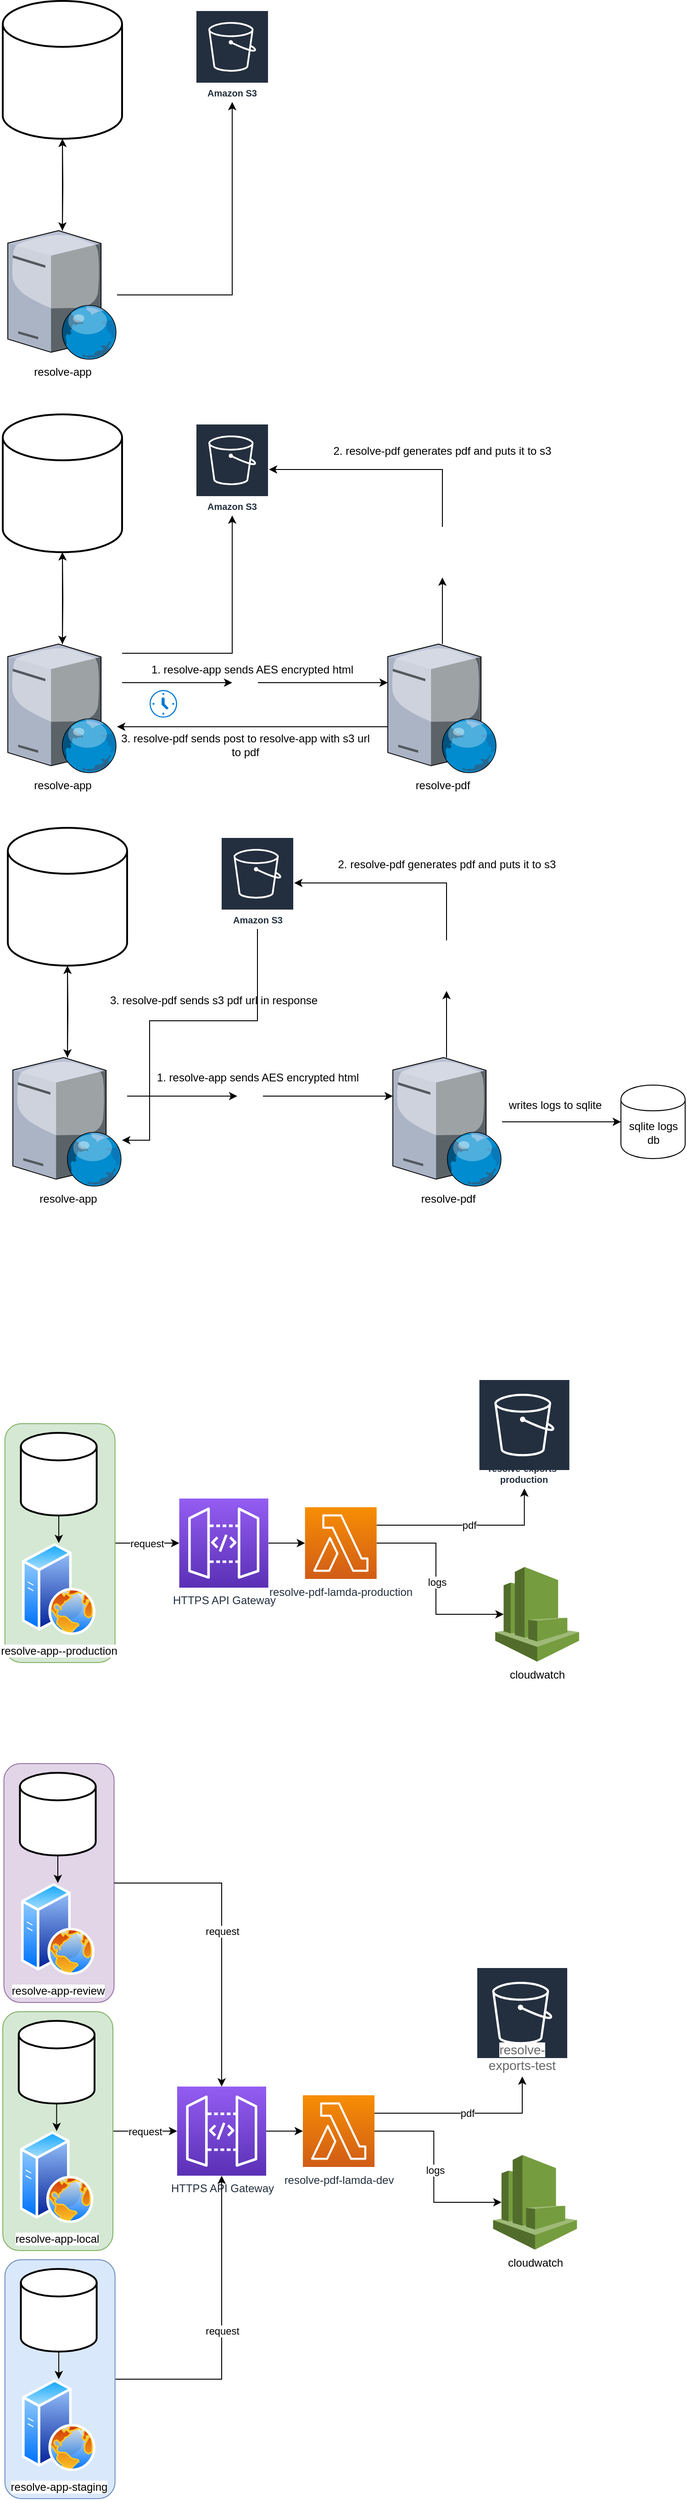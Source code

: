 <mxfile version="15.6.8" type="github">
  <diagram id="5_rdmGaq0llwrfAE2dWt" name="Page-1">
    <mxGraphModel dx="933" dy="548" grid="1" gridSize="10" guides="1" tooltips="1" connect="1" arrows="1" fold="1" page="1" pageScale="1" pageWidth="850" pageHeight="1100" math="0" shadow="0">
      <root>
        <mxCell id="0" />
        <mxCell id="1" parent="0" />
        <mxCell id="GoTZMSBDkHFgKHJFE9Pi-30" value="" style="rounded=1;whiteSpace=wrap;html=1;fillColor=#e1d5e7;strokeColor=#9673a6;" vertex="1" parent="1">
          <mxGeometry x="71.29" y="1948.5" width="120" height="260" as="geometry" />
        </mxCell>
        <mxCell id="IsMm8OiR0PWOaWT-6-WU-7" style="edgeStyle=orthogonalEdgeStyle;rounded=0;orthogonalLoop=1;jettySize=auto;html=1;" parent="1" source="IsMm8OiR0PWOaWT-6-WU-1" target="IsMm8OiR0PWOaWT-6-WU-3" edge="1">
          <mxGeometry relative="1" as="geometry" />
        </mxCell>
        <mxCell id="IsMm8OiR0PWOaWT-6-WU-1" value="" style="strokeWidth=2;html=1;shape=mxgraph.flowchart.database;whiteSpace=wrap;" parent="1" vertex="1">
          <mxGeometry x="70" y="30" width="130" height="150" as="geometry" />
        </mxCell>
        <mxCell id="IsMm8OiR0PWOaWT-6-WU-2" value="" style="shape=image;verticalLabelPosition=bottom;labelBackgroundColor=#ffffff;verticalAlign=top;aspect=fixed;imageAspect=0;image=https://commons.bmstu.wiki/images/b/b5/Postgresql.png;" parent="1" vertex="1">
          <mxGeometry x="95.5" y="90" width="79" height="70" as="geometry" />
        </mxCell>
        <mxCell id="IsMm8OiR0PWOaWT-6-WU-4" style="edgeStyle=orthogonalEdgeStyle;rounded=0;orthogonalLoop=1;jettySize=auto;html=1;entryX=0.5;entryY=1;entryDx=0;entryDy=0;entryPerimeter=0;" parent="1" target="IsMm8OiR0PWOaWT-6-WU-1" edge="1">
          <mxGeometry relative="1" as="geometry">
            <mxPoint x="135" y="280" as="sourcePoint" />
          </mxGeometry>
        </mxCell>
        <mxCell id="IsMm8OiR0PWOaWT-6-WU-9" style="edgeStyle=orthogonalEdgeStyle;rounded=0;orthogonalLoop=1;jettySize=auto;html=1;" parent="1" source="IsMm8OiR0PWOaWT-6-WU-3" target="IsMm8OiR0PWOaWT-6-WU-8" edge="1">
          <mxGeometry relative="1" as="geometry" />
        </mxCell>
        <mxCell id="IsMm8OiR0PWOaWT-6-WU-3" value="resolve-app&lt;br&gt;" style="verticalLabelPosition=bottom;aspect=fixed;html=1;verticalAlign=top;strokeColor=none;align=center;outlineConnect=0;shape=mxgraph.citrix.web_server;" parent="1" vertex="1">
          <mxGeometry x="75.5" y="280" width="119" height="140" as="geometry" />
        </mxCell>
        <mxCell id="IsMm8OiR0PWOaWT-6-WU-8" value="Amazon S3" style="outlineConnect=0;fontColor=#232F3E;gradientColor=none;strokeColor=#ffffff;fillColor=#232F3E;dashed=0;verticalLabelPosition=middle;verticalAlign=bottom;align=center;html=1;whiteSpace=wrap;fontSize=10;fontStyle=1;spacing=3;shape=mxgraph.aws4.productIcon;prIcon=mxgraph.aws4.s3;" parent="1" vertex="1">
          <mxGeometry x="280" y="40" width="80" height="100" as="geometry" />
        </mxCell>
        <mxCell id="IsMm8OiR0PWOaWT-6-WU-10" style="edgeStyle=orthogonalEdgeStyle;rounded=0;orthogonalLoop=1;jettySize=auto;html=1;" parent="1" source="IsMm8OiR0PWOaWT-6-WU-11" target="IsMm8OiR0PWOaWT-6-WU-15" edge="1">
          <mxGeometry relative="1" as="geometry" />
        </mxCell>
        <mxCell id="IsMm8OiR0PWOaWT-6-WU-11" value="" style="strokeWidth=2;html=1;shape=mxgraph.flowchart.database;whiteSpace=wrap;" parent="1" vertex="1">
          <mxGeometry x="70" y="480" width="130" height="150" as="geometry" />
        </mxCell>
        <mxCell id="IsMm8OiR0PWOaWT-6-WU-12" value="" style="shape=image;verticalLabelPosition=bottom;labelBackgroundColor=#ffffff;verticalAlign=top;aspect=fixed;imageAspect=0;image=https://commons.bmstu.wiki/images/b/b5/Postgresql.png;" parent="1" vertex="1">
          <mxGeometry x="95.5" y="540" width="79" height="70" as="geometry" />
        </mxCell>
        <mxCell id="IsMm8OiR0PWOaWT-6-WU-13" style="edgeStyle=orthogonalEdgeStyle;rounded=0;orthogonalLoop=1;jettySize=auto;html=1;entryX=0.5;entryY=1;entryDx=0;entryDy=0;entryPerimeter=0;" parent="1" target="IsMm8OiR0PWOaWT-6-WU-11" edge="1">
          <mxGeometry relative="1" as="geometry">
            <mxPoint x="135" y="730" as="sourcePoint" />
          </mxGeometry>
        </mxCell>
        <mxCell id="IsMm8OiR0PWOaWT-6-WU-18" style="edgeStyle=orthogonalEdgeStyle;rounded=0;orthogonalLoop=1;jettySize=auto;html=1;" parent="1" source="IsMm8OiR0PWOaWT-6-WU-19" target="IsMm8OiR0PWOaWT-6-WU-17" edge="1">
          <mxGeometry relative="1" as="geometry">
            <Array as="points">
              <mxPoint x="334" y="770" />
            </Array>
          </mxGeometry>
        </mxCell>
        <mxCell id="IsMm8OiR0PWOaWT-6-WU-22" style="edgeStyle=orthogonalEdgeStyle;rounded=0;orthogonalLoop=1;jettySize=auto;html=1;" parent="1" target="IsMm8OiR0PWOaWT-6-WU-16" edge="1">
          <mxGeometry relative="1" as="geometry">
            <mxPoint x="200" y="740" as="sourcePoint" />
            <Array as="points">
              <mxPoint x="320" y="740" />
            </Array>
          </mxGeometry>
        </mxCell>
        <mxCell id="IsMm8OiR0PWOaWT-6-WU-15" value="resolve-app&lt;br&gt;" style="verticalLabelPosition=bottom;aspect=fixed;html=1;verticalAlign=top;strokeColor=none;align=center;outlineConnect=0;shape=mxgraph.citrix.web_server;" parent="1" vertex="1">
          <mxGeometry x="75.5" y="730" width="119" height="140" as="geometry" />
        </mxCell>
        <mxCell id="IsMm8OiR0PWOaWT-6-WU-16" value="Amazon S3" style="outlineConnect=0;fontColor=#232F3E;gradientColor=none;strokeColor=#ffffff;fillColor=#232F3E;dashed=0;verticalLabelPosition=middle;verticalAlign=bottom;align=center;html=1;whiteSpace=wrap;fontSize=10;fontStyle=1;spacing=3;shape=mxgraph.aws4.productIcon;prIcon=mxgraph.aws4.s3;" parent="1" vertex="1">
          <mxGeometry x="280" y="490" width="80" height="100" as="geometry" />
        </mxCell>
        <mxCell id="IsMm8OiR0PWOaWT-6-WU-24" style="edgeStyle=orthogonalEdgeStyle;rounded=0;orthogonalLoop=1;jettySize=auto;html=1;" parent="1" source="IsMm8OiR0PWOaWT-6-WU-27" target="IsMm8OiR0PWOaWT-6-WU-16" edge="1">
          <mxGeometry relative="1" as="geometry">
            <Array as="points">
              <mxPoint x="549" y="540" />
            </Array>
          </mxGeometry>
        </mxCell>
        <mxCell id="IsMm8OiR0PWOaWT-6-WU-26" style="edgeStyle=orthogonalEdgeStyle;rounded=0;orthogonalLoop=1;jettySize=auto;html=1;" parent="1" source="IsMm8OiR0PWOaWT-6-WU-17" target="IsMm8OiR0PWOaWT-6-WU-15" edge="1">
          <mxGeometry relative="1" as="geometry">
            <Array as="points">
              <mxPoint x="380" y="820" />
              <mxPoint x="380" y="820" />
            </Array>
          </mxGeometry>
        </mxCell>
        <mxCell id="IsMm8OiR0PWOaWT-6-WU-17" value="resolve-pdf&lt;br&gt;" style="verticalLabelPosition=bottom;aspect=fixed;html=1;verticalAlign=top;strokeColor=none;align=center;outlineConnect=0;shape=mxgraph.citrix.web_server;" parent="1" vertex="1">
          <mxGeometry x="489.5" y="730" width="119" height="140" as="geometry" />
        </mxCell>
        <mxCell id="IsMm8OiR0PWOaWT-6-WU-19" value="" style="shape=image;html=1;verticalAlign=top;verticalLabelPosition=bottom;labelBackgroundColor=#ffffff;imageAspect=0;aspect=fixed;image=https://cdn2.iconfinder.com/data/icons/publicons/64/html-128.png" parent="1" vertex="1">
          <mxGeometry x="320" y="758" width="28" height="28" as="geometry" />
        </mxCell>
        <mxCell id="IsMm8OiR0PWOaWT-6-WU-20" style="edgeStyle=orthogonalEdgeStyle;rounded=0;orthogonalLoop=1;jettySize=auto;html=1;" parent="1" target="IsMm8OiR0PWOaWT-6-WU-19" edge="1">
          <mxGeometry relative="1" as="geometry">
            <mxPoint x="200" y="772" as="sourcePoint" />
            <mxPoint x="489.5" y="800" as="targetPoint" />
            <Array as="points">
              <mxPoint x="270" y="772" />
              <mxPoint x="270" y="772" />
            </Array>
          </mxGeometry>
        </mxCell>
        <mxCell id="IsMm8OiR0PWOaWT-6-WU-23" value="1. resolve-app sends AES encrypted html" style="text;html=1;strokeColor=none;fillColor=none;align=center;verticalAlign=middle;whiteSpace=wrap;rounded=0;" parent="1" vertex="1">
          <mxGeometry x="202" y="748" width="280" height="20" as="geometry" />
        </mxCell>
        <mxCell id="IsMm8OiR0PWOaWT-6-WU-25" value="2. resolve-pdf generates pdf and puts it to s3" style="text;html=1;strokeColor=none;fillColor=none;align=center;verticalAlign=middle;whiteSpace=wrap;rounded=0;" parent="1" vertex="1">
          <mxGeometry x="369" y="510" width="360" height="20" as="geometry" />
        </mxCell>
        <mxCell id="IsMm8OiR0PWOaWT-6-WU-27" value="" style="shape=image;html=1;verticalAlign=top;verticalLabelPosition=bottom;labelBackgroundColor=#ffffff;imageAspect=0;aspect=fixed;image=https://cdn1.iconfinder.com/data/icons/material-core/18/drive-pdf-128.png" parent="1" vertex="1">
          <mxGeometry x="521.5" y="602.5" width="55" height="55" as="geometry" />
        </mxCell>
        <mxCell id="IsMm8OiR0PWOaWT-6-WU-28" style="edgeStyle=orthogonalEdgeStyle;rounded=0;orthogonalLoop=1;jettySize=auto;html=1;" parent="1" source="IsMm8OiR0PWOaWT-6-WU-17" target="IsMm8OiR0PWOaWT-6-WU-27" edge="1">
          <mxGeometry relative="1" as="geometry">
            <mxPoint x="549" y="730" as="sourcePoint" />
            <mxPoint x="360" y="540" as="targetPoint" />
            <Array as="points">
              <mxPoint x="549" y="620" />
              <mxPoint x="549" y="620" />
            </Array>
          </mxGeometry>
        </mxCell>
        <mxCell id="IsMm8OiR0PWOaWT-6-WU-30" value="3. resolve-pdf sends post to resolve-app with s3 url to pdf&lt;br&gt;" style="text;html=1;strokeColor=none;fillColor=none;align=center;verticalAlign=middle;whiteSpace=wrap;rounded=0;" parent="1" vertex="1">
          <mxGeometry x="194" y="830" width="281" height="20" as="geometry" />
        </mxCell>
        <mxCell id="IsMm8OiR0PWOaWT-6-WU-32" style="edgeStyle=orthogonalEdgeStyle;rounded=0;orthogonalLoop=1;jettySize=auto;html=1;" parent="1" source="IsMm8OiR0PWOaWT-6-WU-33" target="IsMm8OiR0PWOaWT-6-WU-38" edge="1">
          <mxGeometry relative="1" as="geometry" />
        </mxCell>
        <mxCell id="IsMm8OiR0PWOaWT-6-WU-33" value="" style="strokeWidth=2;html=1;shape=mxgraph.flowchart.database;whiteSpace=wrap;" parent="1" vertex="1">
          <mxGeometry x="75.5" y="930" width="130" height="150" as="geometry" />
        </mxCell>
        <mxCell id="IsMm8OiR0PWOaWT-6-WU-34" value="" style="shape=image;verticalLabelPosition=bottom;labelBackgroundColor=#ffffff;verticalAlign=top;aspect=fixed;imageAspect=0;image=https://commons.bmstu.wiki/images/b/b5/Postgresql.png;" parent="1" vertex="1">
          <mxGeometry x="101" y="990" width="79" height="70" as="geometry" />
        </mxCell>
        <mxCell id="IsMm8OiR0PWOaWT-6-WU-35" style="edgeStyle=orthogonalEdgeStyle;rounded=0;orthogonalLoop=1;jettySize=auto;html=1;entryX=0.5;entryY=1;entryDx=0;entryDy=0;entryPerimeter=0;" parent="1" target="IsMm8OiR0PWOaWT-6-WU-33" edge="1">
          <mxGeometry relative="1" as="geometry">
            <mxPoint x="140.5" y="1180" as="sourcePoint" />
          </mxGeometry>
        </mxCell>
        <mxCell id="IsMm8OiR0PWOaWT-6-WU-36" style="edgeStyle=orthogonalEdgeStyle;rounded=0;orthogonalLoop=1;jettySize=auto;html=1;jumpStyle=gap;" parent="1" source="IsMm8OiR0PWOaWT-6-WU-43" target="IsMm8OiR0PWOaWT-6-WU-42" edge="1">
          <mxGeometry relative="1" as="geometry">
            <Array as="points">
              <mxPoint x="339.5" y="1220" />
            </Array>
          </mxGeometry>
        </mxCell>
        <mxCell id="IsMm8OiR0PWOaWT-6-WU-38" value="resolve-app&lt;br&gt;" style="verticalLabelPosition=bottom;aspect=fixed;html=1;verticalAlign=top;strokeColor=none;align=center;outlineConnect=0;shape=mxgraph.citrix.web_server;" parent="1" vertex="1">
          <mxGeometry x="81" y="1180" width="119" height="140" as="geometry" />
        </mxCell>
        <mxCell id="MKAxNaUC_JFHe610yueE-1" value="" style="edgeStyle=orthogonalEdgeStyle;rounded=0;orthogonalLoop=1;jettySize=auto;html=1;" parent="1" source="IsMm8OiR0PWOaWT-6-WU-39" target="IsMm8OiR0PWOaWT-6-WU-38" edge="1">
          <mxGeometry relative="1" as="geometry">
            <Array as="points">
              <mxPoint x="348" y="1140" />
              <mxPoint x="230" y="1140" />
              <mxPoint x="230" y="1270" />
            </Array>
          </mxGeometry>
        </mxCell>
        <mxCell id="IsMm8OiR0PWOaWT-6-WU-39" value="Amazon S3" style="outlineConnect=0;fontColor=#232F3E;gradientColor=none;strokeColor=#ffffff;fillColor=#232F3E;dashed=0;verticalLabelPosition=middle;verticalAlign=bottom;align=center;html=1;whiteSpace=wrap;fontSize=10;fontStyle=1;spacing=3;shape=mxgraph.aws4.productIcon;prIcon=mxgraph.aws4.s3;" parent="1" vertex="1">
          <mxGeometry x="307.5" y="940" width="80" height="100" as="geometry" />
        </mxCell>
        <mxCell id="MKAxNaUC_JFHe610yueE-3" style="edgeStyle=orthogonalEdgeStyle;rounded=0;orthogonalLoop=1;jettySize=auto;html=1;" parent="1" source="IsMm8OiR0PWOaWT-6-WU-42" target="MKAxNaUC_JFHe610yueE-2" edge="1">
          <mxGeometry relative="1" as="geometry" />
        </mxCell>
        <mxCell id="IsMm8OiR0PWOaWT-6-WU-42" value="resolve-pdf&lt;br&gt;" style="verticalLabelPosition=bottom;aspect=fixed;html=1;verticalAlign=top;strokeColor=none;align=center;outlineConnect=0;shape=mxgraph.citrix.web_server;" parent="1" vertex="1">
          <mxGeometry x="495" y="1180" width="119" height="140" as="geometry" />
        </mxCell>
        <mxCell id="IsMm8OiR0PWOaWT-6-WU-43" value="" style="shape=image;html=1;verticalAlign=top;verticalLabelPosition=bottom;labelBackgroundColor=#ffffff;imageAspect=0;aspect=fixed;image=https://cdn2.iconfinder.com/data/icons/publicons/64/html-128.png" parent="1" vertex="1">
          <mxGeometry x="325.5" y="1208" width="28" height="28" as="geometry" />
        </mxCell>
        <mxCell id="IsMm8OiR0PWOaWT-6-WU-44" style="edgeStyle=orthogonalEdgeStyle;rounded=0;orthogonalLoop=1;jettySize=auto;html=1;endArrow=classic;endFill=1;" parent="1" target="IsMm8OiR0PWOaWT-6-WU-43" edge="1">
          <mxGeometry relative="1" as="geometry">
            <mxPoint x="205.5" y="1222" as="sourcePoint" />
            <mxPoint x="495" y="1250" as="targetPoint" />
            <Array as="points">
              <mxPoint x="275.5" y="1222" />
              <mxPoint x="275.5" y="1222" />
            </Array>
          </mxGeometry>
        </mxCell>
        <mxCell id="IsMm8OiR0PWOaWT-6-WU-45" value="1. resolve-app sends AES encrypted html" style="text;html=1;strokeColor=none;fillColor=none;align=center;verticalAlign=middle;whiteSpace=wrap;rounded=0;" parent="1" vertex="1">
          <mxGeometry x="207.5" y="1192" width="280" height="20" as="geometry" />
        </mxCell>
        <mxCell id="IsMm8OiR0PWOaWT-6-WU-50" value="3. resolve-pdf sends s3 pdf url in response&lt;br&gt;" style="text;html=1;strokeColor=none;fillColor=none;align=center;verticalAlign=middle;whiteSpace=wrap;rounded=0;" parent="1" vertex="1">
          <mxGeometry x="160" y="1107.5" width="280" height="20" as="geometry" />
        </mxCell>
        <mxCell id="IsMm8OiR0PWOaWT-6-WU-51" style="edgeStyle=orthogonalEdgeStyle;rounded=0;orthogonalLoop=1;jettySize=auto;html=1;" parent="1" source="IsMm8OiR0PWOaWT-6-WU-53" target="IsMm8OiR0PWOaWT-6-WU-39" edge="1">
          <mxGeometry relative="1" as="geometry">
            <mxPoint x="400" y="1010" as="targetPoint" />
            <Array as="points">
              <mxPoint x="554" y="990" />
            </Array>
          </mxGeometry>
        </mxCell>
        <mxCell id="IsMm8OiR0PWOaWT-6-WU-52" value="2. resolve-pdf generates pdf and puts it to s3" style="text;html=1;strokeColor=none;fillColor=none;align=center;verticalAlign=middle;whiteSpace=wrap;rounded=0;" parent="1" vertex="1">
          <mxGeometry x="373.5" y="960" width="360" height="20" as="geometry" />
        </mxCell>
        <mxCell id="IsMm8OiR0PWOaWT-6-WU-53" value="" style="shape=image;html=1;verticalAlign=top;verticalLabelPosition=bottom;labelBackgroundColor=#ffffff;imageAspect=0;aspect=fixed;image=https://cdn1.iconfinder.com/data/icons/material-core/18/drive-pdf-128.png" parent="1" vertex="1">
          <mxGeometry x="526" y="1052.5" width="55" height="55" as="geometry" />
        </mxCell>
        <mxCell id="IsMm8OiR0PWOaWT-6-WU-54" style="edgeStyle=orthogonalEdgeStyle;rounded=0;orthogonalLoop=1;jettySize=auto;html=1;" parent="1" target="IsMm8OiR0PWOaWT-6-WU-53" edge="1">
          <mxGeometry relative="1" as="geometry">
            <mxPoint x="553.5" y="1180" as="sourcePoint" />
            <mxPoint x="364.5" y="990" as="targetPoint" />
            <Array as="points">
              <mxPoint x="553.5" y="1070" />
              <mxPoint x="553.5" y="1070" />
            </Array>
          </mxGeometry>
        </mxCell>
        <mxCell id="IsMm8OiR0PWOaWT-6-WU-55" value="" style="shadow=0;dashed=0;html=1;strokeColor=none;labelPosition=center;verticalLabelPosition=bottom;verticalAlign=top;align=center;shape=mxgraph.mscae.general_symbols.clock_time;fillColor=#0078D7;" parent="1" vertex="1">
          <mxGeometry x="230" y="780" width="30" height="30" as="geometry" />
        </mxCell>
        <mxCell id="MKAxNaUC_JFHe610yueE-2" value="sqlite logs db" style="shape=cylinder;whiteSpace=wrap;html=1;boundedLbl=1;backgroundOutline=1;" parent="1" vertex="1">
          <mxGeometry x="743.5" y="1210" width="70" height="80" as="geometry" />
        </mxCell>
        <mxCell id="MKAxNaUC_JFHe610yueE-4" value="writes logs to sqlite" style="text;html=1;strokeColor=none;fillColor=none;align=center;verticalAlign=middle;whiteSpace=wrap;rounded=0;" parent="1" vertex="1">
          <mxGeometry x="614" y="1222" width="116" height="20" as="geometry" />
        </mxCell>
        <mxCell id="GoTZMSBDkHFgKHJFE9Pi-41" value="request" style="edgeStyle=orthogonalEdgeStyle;rounded=0;orthogonalLoop=1;jettySize=auto;html=1;exitX=1;exitY=0.5;exitDx=0;exitDy=0;" edge="1" parent="1" source="GoTZMSBDkHFgKHJFE9Pi-30" target="GoTZMSBDkHFgKHJFE9Pi-27">
          <mxGeometry relative="1" as="geometry" />
        </mxCell>
        <mxCell id="GoTZMSBDkHFgKHJFE9Pi-16" value="resolve-app-review" style="aspect=fixed;perimeter=ellipsePerimeter;html=1;align=center;shadow=0;dashed=0;spacingTop=3;image;image=img/lib/active_directory/web_server.svg;" vertex="1" parent="1">
          <mxGeometry x="90" y="2078.5" width="80" height="100" as="geometry" />
        </mxCell>
        <mxCell id="GoTZMSBDkHFgKHJFE9Pi-17" value="pdf" style="edgeStyle=orthogonalEdgeStyle;rounded=0;orthogonalLoop=1;jettySize=auto;html=1;exitX=1;exitY=0.25;exitDx=0;exitDy=0;exitPerimeter=0;" edge="1" parent="1" source="GoTZMSBDkHFgKHJFE9Pi-21" target="GoTZMSBDkHFgKHJFE9Pi-25">
          <mxGeometry relative="1" as="geometry">
            <mxPoint x="635.5" y="2283.5" as="targetPoint" />
          </mxGeometry>
        </mxCell>
        <mxCell id="GoTZMSBDkHFgKHJFE9Pi-18" style="edgeStyle=orthogonalEdgeStyle;rounded=0;orthogonalLoop=1;jettySize=auto;html=1;entryX=0.1;entryY=0.5;entryDx=0;entryDy=0;entryPerimeter=0;" edge="1" parent="1" source="GoTZMSBDkHFgKHJFE9Pi-21" target="GoTZMSBDkHFgKHJFE9Pi-26">
          <mxGeometry relative="1" as="geometry" />
        </mxCell>
        <mxCell id="GoTZMSBDkHFgKHJFE9Pi-19" value="logs" style="edgeLabel;html=1;align=center;verticalAlign=middle;resizable=0;points=[];" vertex="1" connectable="0" parent="GoTZMSBDkHFgKHJFE9Pi-18">
          <mxGeometry x="-0.012" y="1" relative="1" as="geometry">
            <mxPoint as="offset" />
          </mxGeometry>
        </mxCell>
        <mxCell id="GoTZMSBDkHFgKHJFE9Pi-21" value="resolve-pdf-lamda-dev" style="sketch=0;points=[[0,0,0],[0.25,0,0],[0.5,0,0],[0.75,0,0],[1,0,0],[0,1,0],[0.25,1,0],[0.5,1,0],[0.75,1,0],[1,1,0],[0,0.25,0],[0,0.5,0],[0,0.75,0],[1,0.25,0],[1,0.5,0],[1,0.75,0]];outlineConnect=0;fontColor=#232F3E;gradientColor=#F78E04;gradientDirection=north;fillColor=#D05C17;strokeColor=#ffffff;dashed=0;verticalLabelPosition=bottom;verticalAlign=top;align=center;html=1;fontSize=12;fontStyle=0;aspect=fixed;shape=mxgraph.aws4.resourceIcon;resIcon=mxgraph.aws4.lambda;" vertex="1" parent="1">
          <mxGeometry x="397" y="2309.5" width="78" height="78" as="geometry" />
        </mxCell>
        <mxCell id="GoTZMSBDkHFgKHJFE9Pi-22" style="edgeStyle=orthogonalEdgeStyle;rounded=0;orthogonalLoop=1;jettySize=auto;html=1;exitX=0.5;exitY=1;exitDx=0;exitDy=0;exitPerimeter=0;entryX=0.5;entryY=0;entryDx=0;entryDy=0;" edge="1" parent="1" source="GoTZMSBDkHFgKHJFE9Pi-23" target="GoTZMSBDkHFgKHJFE9Pi-16">
          <mxGeometry relative="1" as="geometry" />
        </mxCell>
        <mxCell id="GoTZMSBDkHFgKHJFE9Pi-23" value="" style="strokeWidth=2;html=1;shape=mxgraph.flowchart.database;whiteSpace=wrap;" vertex="1" parent="1">
          <mxGeometry x="88.7" y="1958.5" width="82.59" height="90" as="geometry" />
        </mxCell>
        <mxCell id="GoTZMSBDkHFgKHJFE9Pi-24" value="" style="shape=image;verticalLabelPosition=bottom;labelBackgroundColor=#ffffff;verticalAlign=top;aspect=fixed;imageAspect=0;image=https://commons.bmstu.wiki/images/b/b5/Postgresql.png;" vertex="1" parent="1">
          <mxGeometry x="109.76" y="1998.5" width="45.14" height="40" as="geometry" />
        </mxCell>
        <mxCell id="GoTZMSBDkHFgKHJFE9Pi-25" value="&lt;div style=&quot;text-align: left&quot;&gt;&lt;/div&gt;&lt;span style=&quot;font-weight: normal ; color: rgb(102 , 102 , 102) ; font-family: , &amp;#34;blinkmacsystemfont&amp;#34; , &amp;#34;segoe ui&amp;#34; , &amp;#34;roboto&amp;#34; , &amp;#34;noto sans&amp;#34; , &amp;#34;ubuntu&amp;#34; , &amp;#34;cantarell&amp;#34; , &amp;#34;helvetica neue&amp;#34; , sans-serif , &amp;#34;apple color emoji&amp;#34; , &amp;#34;segoe ui emoji&amp;#34; , &amp;#34;segoe ui symbol&amp;#34; , &amp;#34;noto color emoji&amp;#34; ; font-size: 14px ; text-align: left ; background-color: rgb(255 , 255 , 255)&quot;&gt;resolve-exports-test&lt;/span&gt;" style="sketch=0;outlineConnect=0;fontColor=#232F3E;gradientColor=none;strokeColor=#ffffff;fillColor=#232F3E;dashed=0;verticalLabelPosition=middle;verticalAlign=bottom;align=center;html=1;whiteSpace=wrap;fontSize=10;fontStyle=1;spacing=3;shape=mxgraph.aws4.productIcon;prIcon=mxgraph.aws4.s3;" vertex="1" parent="1">
          <mxGeometry x="586" y="2170" width="100" height="119" as="geometry" />
        </mxCell>
        <mxCell id="GoTZMSBDkHFgKHJFE9Pi-26" value="cloudwatch" style="outlineConnect=0;dashed=0;verticalLabelPosition=bottom;verticalAlign=top;align=center;html=1;shape=mxgraph.aws3.cloudwatch;fillColor=#759C3E;gradientColor=none;" vertex="1" parent="1">
          <mxGeometry x="604.25" y="2374.5" width="91.37" height="103" as="geometry" />
        </mxCell>
        <mxCell id="GoTZMSBDkHFgKHJFE9Pi-28" style="edgeStyle=orthogonalEdgeStyle;rounded=0;orthogonalLoop=1;jettySize=auto;html=1;" edge="1" parent="1" source="GoTZMSBDkHFgKHJFE9Pi-27" target="GoTZMSBDkHFgKHJFE9Pi-21">
          <mxGeometry relative="1" as="geometry" />
        </mxCell>
        <mxCell id="GoTZMSBDkHFgKHJFE9Pi-27" value="HTTPS API Gateway" style="sketch=0;points=[[0,0,0],[0.25,0,0],[0.5,0,0],[0.75,0,0],[1,0,0],[0,1,0],[0.25,1,0],[0.5,1,0],[0.75,1,0],[1,1,0],[0,0.25,0],[0,0.5,0],[0,0.75,0],[1,0.25,0],[1,0.5,0],[1,0.75,0]];outlineConnect=0;fontColor=#232F3E;gradientColor=#945DF2;gradientDirection=north;fillColor=#5A30B5;strokeColor=#ffffff;dashed=0;verticalLabelPosition=bottom;verticalAlign=top;align=center;html=1;fontSize=12;fontStyle=0;aspect=fixed;shape=mxgraph.aws4.resourceIcon;resIcon=mxgraph.aws4.api_gateway;" vertex="1" parent="1">
          <mxGeometry x="260" y="2300" width="97" height="97" as="geometry" />
        </mxCell>
        <mxCell id="GoTZMSBDkHFgKHJFE9Pi-59" value="request" style="edgeStyle=orthogonalEdgeStyle;rounded=0;orthogonalLoop=1;jettySize=auto;html=1;entryX=0;entryY=0.5;entryDx=0;entryDy=0;entryPerimeter=0;" edge="1" parent="1" source="GoTZMSBDkHFgKHJFE9Pi-49" target="GoTZMSBDkHFgKHJFE9Pi-27">
          <mxGeometry relative="1" as="geometry" />
        </mxCell>
        <mxCell id="GoTZMSBDkHFgKHJFE9Pi-49" value="" style="rounded=1;whiteSpace=wrap;html=1;fillColor=#d5e8d4;strokeColor=#82b366;" vertex="1" parent="1">
          <mxGeometry x="70" y="2218.5" width="120" height="260" as="geometry" />
        </mxCell>
        <mxCell id="GoTZMSBDkHFgKHJFE9Pi-50" value="resolve-app-local" style="aspect=fixed;perimeter=ellipsePerimeter;html=1;align=center;shadow=0;dashed=0;spacingTop=3;image;image=img/lib/active_directory/web_server.svg;" vertex="1" parent="1">
          <mxGeometry x="88.71" y="2348.5" width="80" height="100" as="geometry" />
        </mxCell>
        <mxCell id="GoTZMSBDkHFgKHJFE9Pi-51" style="edgeStyle=orthogonalEdgeStyle;rounded=0;orthogonalLoop=1;jettySize=auto;html=1;exitX=0.5;exitY=1;exitDx=0;exitDy=0;exitPerimeter=0;entryX=0.5;entryY=0;entryDx=0;entryDy=0;" edge="1" parent="1" source="GoTZMSBDkHFgKHJFE9Pi-52" target="GoTZMSBDkHFgKHJFE9Pi-50">
          <mxGeometry relative="1" as="geometry" />
        </mxCell>
        <mxCell id="GoTZMSBDkHFgKHJFE9Pi-52" value="" style="strokeWidth=2;html=1;shape=mxgraph.flowchart.database;whiteSpace=wrap;" vertex="1" parent="1">
          <mxGeometry x="87.41" y="2228.5" width="82.59" height="90" as="geometry" />
        </mxCell>
        <mxCell id="GoTZMSBDkHFgKHJFE9Pi-53" value="" style="shape=image;verticalLabelPosition=bottom;labelBackgroundColor=#ffffff;verticalAlign=top;aspect=fixed;imageAspect=0;image=https://commons.bmstu.wiki/images/b/b5/Postgresql.png;" vertex="1" parent="1">
          <mxGeometry x="108.47" y="2268.5" width="45.14" height="40" as="geometry" />
        </mxCell>
        <mxCell id="GoTZMSBDkHFgKHJFE9Pi-60" value="request" style="edgeStyle=orthogonalEdgeStyle;rounded=0;orthogonalLoop=1;jettySize=auto;html=1;entryX=0.5;entryY=1;entryDx=0;entryDy=0;entryPerimeter=0;" edge="1" parent="1" source="GoTZMSBDkHFgKHJFE9Pi-54" target="GoTZMSBDkHFgKHJFE9Pi-27">
          <mxGeometry relative="1" as="geometry" />
        </mxCell>
        <mxCell id="GoTZMSBDkHFgKHJFE9Pi-54" value="" style="rounded=1;whiteSpace=wrap;html=1;fillColor=#dae8fc;strokeColor=#6c8ebf;" vertex="1" parent="1">
          <mxGeometry x="72.33" y="2488.5" width="120" height="260" as="geometry" />
        </mxCell>
        <mxCell id="GoTZMSBDkHFgKHJFE9Pi-55" value="resolve-app-staging" style="aspect=fixed;perimeter=ellipsePerimeter;html=1;align=center;shadow=0;dashed=0;spacingTop=3;image;image=img/lib/active_directory/web_server.svg;" vertex="1" parent="1">
          <mxGeometry x="91.04" y="2618.5" width="80" height="100" as="geometry" />
        </mxCell>
        <mxCell id="GoTZMSBDkHFgKHJFE9Pi-56" style="edgeStyle=orthogonalEdgeStyle;rounded=0;orthogonalLoop=1;jettySize=auto;html=1;exitX=0.5;exitY=1;exitDx=0;exitDy=0;exitPerimeter=0;entryX=0.5;entryY=0;entryDx=0;entryDy=0;" edge="1" parent="1" source="GoTZMSBDkHFgKHJFE9Pi-57" target="GoTZMSBDkHFgKHJFE9Pi-55">
          <mxGeometry relative="1" as="geometry" />
        </mxCell>
        <mxCell id="GoTZMSBDkHFgKHJFE9Pi-57" value="" style="strokeWidth=2;html=1;shape=mxgraph.flowchart.database;whiteSpace=wrap;" vertex="1" parent="1">
          <mxGeometry x="89.74" y="2498.5" width="82.59" height="90" as="geometry" />
        </mxCell>
        <mxCell id="GoTZMSBDkHFgKHJFE9Pi-58" value="" style="shape=image;verticalLabelPosition=bottom;labelBackgroundColor=#ffffff;verticalAlign=top;aspect=fixed;imageAspect=0;image=https://commons.bmstu.wiki/images/b/b5/Postgresql.png;" vertex="1" parent="1">
          <mxGeometry x="110.8" y="2538.5" width="45.14" height="40" as="geometry" />
        </mxCell>
        <mxCell id="GoTZMSBDkHFgKHJFE9Pi-64" value="pdf" style="edgeStyle=orthogonalEdgeStyle;rounded=0;orthogonalLoop=1;jettySize=auto;html=1;exitX=1;exitY=0.25;exitDx=0;exitDy=0;exitPerimeter=0;" edge="1" parent="1" source="GoTZMSBDkHFgKHJFE9Pi-67" target="GoTZMSBDkHFgKHJFE9Pi-71">
          <mxGeometry relative="1" as="geometry">
            <mxPoint x="637.83" y="1643.5" as="targetPoint" />
          </mxGeometry>
        </mxCell>
        <mxCell id="GoTZMSBDkHFgKHJFE9Pi-65" style="edgeStyle=orthogonalEdgeStyle;rounded=0;orthogonalLoop=1;jettySize=auto;html=1;entryX=0.1;entryY=0.5;entryDx=0;entryDy=0;entryPerimeter=0;" edge="1" parent="1" source="GoTZMSBDkHFgKHJFE9Pi-67" target="GoTZMSBDkHFgKHJFE9Pi-72">
          <mxGeometry relative="1" as="geometry" />
        </mxCell>
        <mxCell id="GoTZMSBDkHFgKHJFE9Pi-66" value="logs" style="edgeLabel;html=1;align=center;verticalAlign=middle;resizable=0;points=[];" vertex="1" connectable="0" parent="GoTZMSBDkHFgKHJFE9Pi-65">
          <mxGeometry x="-0.012" y="1" relative="1" as="geometry">
            <mxPoint as="offset" />
          </mxGeometry>
        </mxCell>
        <mxCell id="GoTZMSBDkHFgKHJFE9Pi-67" value="resolve-pdf-lamda-production" style="sketch=0;points=[[0,0,0],[0.25,0,0],[0.5,0,0],[0.75,0,0],[1,0,0],[0,1,0],[0.25,1,0],[0.5,1,0],[0.75,1,0],[1,1,0],[0,0.25,0],[0,0.5,0],[0,0.75,0],[1,0.25,0],[1,0.5,0],[1,0.75,0]];outlineConnect=0;fontColor=#232F3E;gradientColor=#F78E04;gradientDirection=north;fillColor=#D05C17;strokeColor=#ffffff;dashed=0;verticalLabelPosition=bottom;verticalAlign=top;align=center;html=1;fontSize=12;fontStyle=0;aspect=fixed;shape=mxgraph.aws4.resourceIcon;resIcon=mxgraph.aws4.lambda;" vertex="1" parent="1">
          <mxGeometry x="399.33" y="1669.5" width="78" height="78" as="geometry" />
        </mxCell>
        <mxCell id="GoTZMSBDkHFgKHJFE9Pi-71" value="&lt;div style=&quot;text-align: left&quot;&gt;&lt;/div&gt;resolve-exports-production" style="sketch=0;outlineConnect=0;fontColor=#232F3E;gradientColor=none;strokeColor=#ffffff;fillColor=#232F3E;dashed=0;verticalLabelPosition=middle;verticalAlign=bottom;align=center;html=1;whiteSpace=wrap;fontSize=10;fontStyle=1;spacing=3;shape=mxgraph.aws4.productIcon;prIcon=mxgraph.aws4.s3;" vertex="1" parent="1">
          <mxGeometry x="588.33" y="1530" width="100" height="119" as="geometry" />
        </mxCell>
        <mxCell id="GoTZMSBDkHFgKHJFE9Pi-72" value="cloudwatch" style="outlineConnect=0;dashed=0;verticalLabelPosition=bottom;verticalAlign=top;align=center;html=1;shape=mxgraph.aws3.cloudwatch;fillColor=#759C3E;gradientColor=none;" vertex="1" parent="1">
          <mxGeometry x="606.58" y="1734.5" width="91.37" height="103" as="geometry" />
        </mxCell>
        <mxCell id="GoTZMSBDkHFgKHJFE9Pi-73" style="edgeStyle=orthogonalEdgeStyle;rounded=0;orthogonalLoop=1;jettySize=auto;html=1;" edge="1" parent="1" source="GoTZMSBDkHFgKHJFE9Pi-74" target="GoTZMSBDkHFgKHJFE9Pi-67">
          <mxGeometry relative="1" as="geometry" />
        </mxCell>
        <mxCell id="GoTZMSBDkHFgKHJFE9Pi-74" value="HTTPS API Gateway" style="sketch=0;points=[[0,0,0],[0.25,0,0],[0.5,0,0],[0.75,0,0],[1,0,0],[0,1,0],[0.25,1,0],[0.5,1,0],[0.75,1,0],[1,1,0],[0,0.25,0],[0,0.5,0],[0,0.75,0],[1,0.25,0],[1,0.5,0],[1,0.75,0]];outlineConnect=0;fontColor=#232F3E;gradientColor=#945DF2;gradientDirection=north;fillColor=#5A30B5;strokeColor=#ffffff;dashed=0;verticalLabelPosition=bottom;verticalAlign=top;align=center;html=1;fontSize=12;fontStyle=0;aspect=fixed;shape=mxgraph.aws4.resourceIcon;resIcon=mxgraph.aws4.api_gateway;" vertex="1" parent="1">
          <mxGeometry x="262.33" y="1660" width="97" height="97" as="geometry" />
        </mxCell>
        <mxCell id="GoTZMSBDkHFgKHJFE9Pi-75" value="request" style="edgeStyle=orthogonalEdgeStyle;rounded=0;orthogonalLoop=1;jettySize=auto;html=1;entryX=0;entryY=0.5;entryDx=0;entryDy=0;entryPerimeter=0;" edge="1" parent="1" source="GoTZMSBDkHFgKHJFE9Pi-76" target="GoTZMSBDkHFgKHJFE9Pi-74">
          <mxGeometry relative="1" as="geometry" />
        </mxCell>
        <mxCell id="GoTZMSBDkHFgKHJFE9Pi-76" value="" style="rounded=1;whiteSpace=wrap;html=1;fillColor=#d5e8d4;strokeColor=#82b366;" vertex="1" parent="1">
          <mxGeometry x="72.33" y="1578.5" width="120" height="260" as="geometry" />
        </mxCell>
        <mxCell id="GoTZMSBDkHFgKHJFE9Pi-77" value="resolve-app--production" style="aspect=fixed;perimeter=ellipsePerimeter;html=1;align=center;shadow=0;dashed=0;spacingTop=3;image;image=img/lib/active_directory/web_server.svg;" vertex="1" parent="1">
          <mxGeometry x="91.04" y="1708.5" width="80" height="100" as="geometry" />
        </mxCell>
        <mxCell id="GoTZMSBDkHFgKHJFE9Pi-78" style="edgeStyle=orthogonalEdgeStyle;rounded=0;orthogonalLoop=1;jettySize=auto;html=1;exitX=0.5;exitY=1;exitDx=0;exitDy=0;exitPerimeter=0;entryX=0.5;entryY=0;entryDx=0;entryDy=0;" edge="1" parent="1" source="GoTZMSBDkHFgKHJFE9Pi-79" target="GoTZMSBDkHFgKHJFE9Pi-77">
          <mxGeometry relative="1" as="geometry" />
        </mxCell>
        <mxCell id="GoTZMSBDkHFgKHJFE9Pi-79" value="" style="strokeWidth=2;html=1;shape=mxgraph.flowchart.database;whiteSpace=wrap;" vertex="1" parent="1">
          <mxGeometry x="89.74" y="1588.5" width="82.59" height="90" as="geometry" />
        </mxCell>
        <mxCell id="GoTZMSBDkHFgKHJFE9Pi-80" value="" style="shape=image;verticalLabelPosition=bottom;labelBackgroundColor=#ffffff;verticalAlign=top;aspect=fixed;imageAspect=0;image=https://commons.bmstu.wiki/images/b/b5/Postgresql.png;" vertex="1" parent="1">
          <mxGeometry x="110.8" y="1628.5" width="45.14" height="40" as="geometry" />
        </mxCell>
      </root>
    </mxGraphModel>
  </diagram>
</mxfile>
